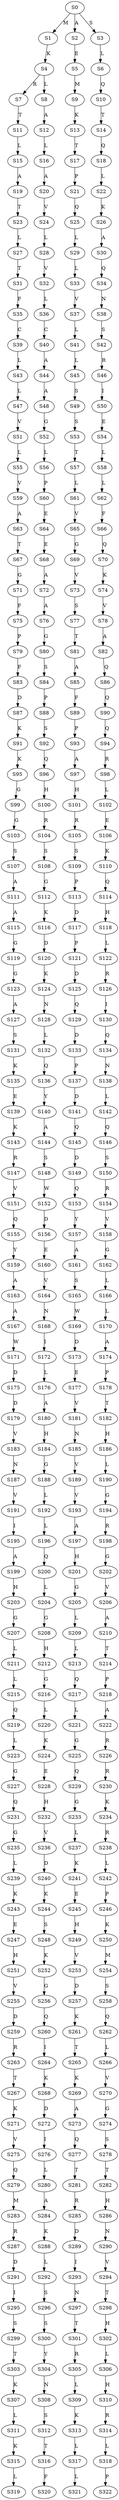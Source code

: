 strict digraph  {
	S0 -> S1 [ label = M ];
	S0 -> S2 [ label = A ];
	S0 -> S3 [ label = S ];
	S1 -> S4 [ label = K ];
	S2 -> S5 [ label = E ];
	S3 -> S6 [ label = L ];
	S4 -> S7 [ label = R ];
	S4 -> S8 [ label = L ];
	S5 -> S9 [ label = M ];
	S6 -> S10 [ label = Q ];
	S7 -> S11 [ label = T ];
	S8 -> S12 [ label = A ];
	S9 -> S13 [ label = K ];
	S10 -> S14 [ label = T ];
	S11 -> S15 [ label = L ];
	S12 -> S16 [ label = L ];
	S13 -> S17 [ label = T ];
	S14 -> S18 [ label = Q ];
	S15 -> S19 [ label = A ];
	S16 -> S20 [ label = A ];
	S17 -> S21 [ label = P ];
	S18 -> S22 [ label = L ];
	S19 -> S23 [ label = T ];
	S20 -> S24 [ label = V ];
	S21 -> S25 [ label = Q ];
	S22 -> S26 [ label = K ];
	S23 -> S27 [ label = L ];
	S24 -> S28 [ label = L ];
	S25 -> S29 [ label = L ];
	S26 -> S30 [ label = A ];
	S27 -> S31 [ label = T ];
	S28 -> S32 [ label = V ];
	S29 -> S33 [ label = L ];
	S30 -> S34 [ label = Q ];
	S31 -> S35 [ label = F ];
	S32 -> S36 [ label = L ];
	S33 -> S37 [ label = V ];
	S34 -> S38 [ label = N ];
	S35 -> S39 [ label = C ];
	S36 -> S40 [ label = C ];
	S37 -> S41 [ label = L ];
	S38 -> S42 [ label = S ];
	S39 -> S43 [ label = L ];
	S40 -> S44 [ label = A ];
	S41 -> S45 [ label = L ];
	S42 -> S46 [ label = R ];
	S43 -> S47 [ label = L ];
	S44 -> S48 [ label = A ];
	S45 -> S49 [ label = S ];
	S46 -> S50 [ label = I ];
	S47 -> S51 [ label = V ];
	S48 -> S52 [ label = G ];
	S49 -> S53 [ label = S ];
	S50 -> S54 [ label = E ];
	S51 -> S55 [ label = L ];
	S52 -> S56 [ label = L ];
	S53 -> S57 [ label = T ];
	S54 -> S58 [ label = L ];
	S55 -> S59 [ label = V ];
	S56 -> S60 [ label = P ];
	S57 -> S61 [ label = L ];
	S58 -> S62 [ label = L ];
	S59 -> S63 [ label = A ];
	S60 -> S64 [ label = E ];
	S61 -> S65 [ label = V ];
	S62 -> S66 [ label = F ];
	S63 -> S67 [ label = T ];
	S64 -> S68 [ label = E ];
	S65 -> S69 [ label = G ];
	S66 -> S70 [ label = Q ];
	S67 -> S71 [ label = G ];
	S68 -> S72 [ label = A ];
	S69 -> S73 [ label = V ];
	S70 -> S74 [ label = K ];
	S71 -> S75 [ label = F ];
	S72 -> S76 [ label = A ];
	S73 -> S77 [ label = S ];
	S74 -> S78 [ label = V ];
	S75 -> S79 [ label = P ];
	S76 -> S80 [ label = G ];
	S77 -> S81 [ label = T ];
	S78 -> S82 [ label = A ];
	S79 -> S83 [ label = F ];
	S80 -> S84 [ label = S ];
	S81 -> S85 [ label = A ];
	S82 -> S86 [ label = Q ];
	S83 -> S87 [ label = D ];
	S84 -> S88 [ label = P ];
	S85 -> S89 [ label = F ];
	S86 -> S90 [ label = Q ];
	S87 -> S91 [ label = K ];
	S88 -> S92 [ label = S ];
	S89 -> S93 [ label = P ];
	S90 -> S94 [ label = Q ];
	S91 -> S95 [ label = K ];
	S92 -> S96 [ label = Q ];
	S93 -> S97 [ label = A ];
	S94 -> S98 [ label = R ];
	S95 -> S99 [ label = G ];
	S96 -> S100 [ label = H ];
	S97 -> S101 [ label = H ];
	S98 -> S102 [ label = L ];
	S99 -> S103 [ label = G ];
	S100 -> S104 [ label = R ];
	S101 -> S105 [ label = R ];
	S102 -> S106 [ label = E ];
	S103 -> S107 [ label = S ];
	S104 -> S108 [ label = S ];
	S105 -> S109 [ label = S ];
	S106 -> S110 [ label = K ];
	S107 -> S111 [ label = A ];
	S108 -> S112 [ label = G ];
	S109 -> S113 [ label = P ];
	S110 -> S114 [ label = Q ];
	S111 -> S115 [ label = A ];
	S112 -> S116 [ label = K ];
	S113 -> S117 [ label = D ];
	S114 -> S118 [ label = H ];
	S115 -> S119 [ label = G ];
	S116 -> S120 [ label = D ];
	S117 -> S121 [ label = P ];
	S118 -> S122 [ label = L ];
	S119 -> S123 [ label = G ];
	S120 -> S124 [ label = K ];
	S121 -> S125 [ label = D ];
	S122 -> S126 [ label = R ];
	S123 -> S127 [ label = A ];
	S124 -> S128 [ label = N ];
	S125 -> S129 [ label = Q ];
	S126 -> S130 [ label = I ];
	S127 -> S131 [ label = S ];
	S128 -> S132 [ label = L ];
	S129 -> S133 [ label = D ];
	S130 -> S134 [ label = Q ];
	S131 -> S135 [ label = K ];
	S132 -> S136 [ label = Q ];
	S133 -> S137 [ label = P ];
	S134 -> S138 [ label = N ];
	S135 -> S139 [ label = E ];
	S136 -> S140 [ label = Y ];
	S137 -> S141 [ label = D ];
	S138 -> S142 [ label = L ];
	S139 -> S143 [ label = K ];
	S140 -> S144 [ label = A ];
	S141 -> S145 [ label = Q ];
	S142 -> S146 [ label = Q ];
	S143 -> S147 [ label = R ];
	S144 -> S148 [ label = S ];
	S145 -> S149 [ label = D ];
	S146 -> S150 [ label = S ];
	S147 -> S151 [ label = V ];
	S148 -> S152 [ label = W ];
	S149 -> S153 [ label = Q ];
	S150 -> S154 [ label = R ];
	S151 -> S155 [ label = Q ];
	S152 -> S156 [ label = D ];
	S153 -> S157 [ label = Y ];
	S154 -> S158 [ label = V ];
	S155 -> S159 [ label = Y ];
	S156 -> S160 [ label = E ];
	S157 -> S161 [ label = A ];
	S158 -> S162 [ label = G ];
	S159 -> S163 [ label = A ];
	S160 -> S164 [ label = V ];
	S161 -> S165 [ label = S ];
	S162 -> S166 [ label = L ];
	S163 -> S167 [ label = A ];
	S164 -> S168 [ label = N ];
	S165 -> S169 [ label = W ];
	S166 -> S170 [ label = L ];
	S167 -> S171 [ label = W ];
	S168 -> S172 [ label = I ];
	S169 -> S173 [ label = D ];
	S170 -> S174 [ label = A ];
	S171 -> S175 [ label = D ];
	S172 -> S176 [ label = L ];
	S173 -> S177 [ label = E ];
	S174 -> S178 [ label = P ];
	S175 -> S179 [ label = D ];
	S176 -> S180 [ label = A ];
	S177 -> S181 [ label = V ];
	S178 -> S182 [ label = T ];
	S179 -> S183 [ label = V ];
	S180 -> S184 [ label = H ];
	S181 -> S185 [ label = N ];
	S182 -> S186 [ label = H ];
	S183 -> S187 [ label = N ];
	S184 -> S188 [ label = G ];
	S185 -> S189 [ label = V ];
	S186 -> S190 [ label = L ];
	S187 -> S191 [ label = V ];
	S188 -> S192 [ label = L ];
	S189 -> S193 [ label = V ];
	S190 -> S194 [ label = G ];
	S191 -> S195 [ label = I ];
	S192 -> S196 [ label = L ];
	S193 -> S197 [ label = A ];
	S194 -> S198 [ label = R ];
	S195 -> S199 [ label = A ];
	S196 -> S200 [ label = Q ];
	S197 -> S201 [ label = H ];
	S198 -> S202 [ label = G ];
	S199 -> S203 [ label = H ];
	S200 -> S204 [ label = L ];
	S201 -> S205 [ label = G ];
	S202 -> S206 [ label = V ];
	S203 -> S207 [ label = G ];
	S204 -> S208 [ label = G ];
	S205 -> S209 [ label = L ];
	S206 -> S210 [ label = A ];
	S207 -> S211 [ label = L ];
	S208 -> S212 [ label = H ];
	S209 -> S213 [ label = L ];
	S210 -> S214 [ label = T ];
	S211 -> S215 [ label = L ];
	S212 -> S216 [ label = G ];
	S213 -> S217 [ label = Q ];
	S214 -> S218 [ label = P ];
	S215 -> S219 [ label = Q ];
	S216 -> S220 [ label = L ];
	S217 -> S221 [ label = L ];
	S218 -> S222 [ label = A ];
	S219 -> S223 [ label = L ];
	S220 -> S224 [ label = K ];
	S221 -> S225 [ label = G ];
	S222 -> S226 [ label = R ];
	S223 -> S227 [ label = G ];
	S224 -> S228 [ label = E ];
	S225 -> S229 [ label = Q ];
	S226 -> S230 [ label = R ];
	S227 -> S231 [ label = Q ];
	S228 -> S232 [ label = H ];
	S229 -> S233 [ label = G ];
	S230 -> S234 [ label = K ];
	S231 -> S235 [ label = G ];
	S232 -> S236 [ label = V ];
	S233 -> S237 [ label = L ];
	S234 -> S238 [ label = R ];
	S235 -> S239 [ label = L ];
	S236 -> S240 [ label = D ];
	S237 -> S241 [ label = K ];
	S238 -> S242 [ label = L ];
	S239 -> S243 [ label = K ];
	S240 -> S244 [ label = K ];
	S241 -> S245 [ label = E ];
	S242 -> S246 [ label = P ];
	S243 -> S247 [ label = E ];
	S244 -> S248 [ label = S ];
	S245 -> S249 [ label = H ];
	S246 -> S250 [ label = K ];
	S247 -> S251 [ label = H ];
	S248 -> S252 [ label = K ];
	S249 -> S253 [ label = V ];
	S250 -> S254 [ label = M ];
	S251 -> S255 [ label = V ];
	S252 -> S256 [ label = G ];
	S253 -> S257 [ label = D ];
	S254 -> S258 [ label = S ];
	S255 -> S259 [ label = D ];
	S256 -> S260 [ label = Q ];
	S257 -> S261 [ label = K ];
	S258 -> S262 [ label = Q ];
	S259 -> S263 [ label = R ];
	S260 -> S264 [ label = I ];
	S261 -> S265 [ label = T ];
	S262 -> S266 [ label = L ];
	S263 -> S267 [ label = T ];
	S264 -> S268 [ label = K ];
	S265 -> S269 [ label = K ];
	S266 -> S270 [ label = V ];
	S267 -> S271 [ label = K ];
	S268 -> S272 [ label = D ];
	S269 -> S273 [ label = A ];
	S270 -> S274 [ label = G ];
	S271 -> S275 [ label = V ];
	S272 -> S276 [ label = I ];
	S273 -> S277 [ label = Q ];
	S274 -> S278 [ label = S ];
	S275 -> S279 [ label = Q ];
	S276 -> S280 [ label = L ];
	S277 -> S281 [ label = T ];
	S278 -> S282 [ label = T ];
	S279 -> S283 [ label = M ];
	S280 -> S284 [ label = A ];
	S281 -> S285 [ label = R ];
	S282 -> S286 [ label = H ];
	S283 -> S287 [ label = R ];
	S284 -> S288 [ label = K ];
	S285 -> S289 [ label = D ];
	S286 -> S290 [ label = N ];
	S287 -> S291 [ label = D ];
	S288 -> S292 [ label = L ];
	S289 -> S293 [ label = I ];
	S290 -> S294 [ label = V ];
	S291 -> S295 [ label = I ];
	S292 -> S296 [ label = S ];
	S293 -> S297 [ label = N ];
	S294 -> S298 [ label = T ];
	S295 -> S299 [ label = S ];
	S296 -> S300 [ label = S ];
	S297 -> S301 [ label = T ];
	S298 -> S302 [ label = H ];
	S299 -> S303 [ label = T ];
	S300 -> S304 [ label = Y ];
	S301 -> S305 [ label = R ];
	S302 -> S306 [ label = L ];
	S303 -> S307 [ label = K ];
	S304 -> S308 [ label = N ];
	S305 -> S309 [ label = L ];
	S306 -> S310 [ label = H ];
	S307 -> S311 [ label = L ];
	S308 -> S312 [ label = S ];
	S309 -> S313 [ label = K ];
	S310 -> S314 [ label = R ];
	S311 -> S315 [ label = K ];
	S312 -> S316 [ label = T ];
	S313 -> S317 [ label = L ];
	S314 -> S318 [ label = L ];
	S315 -> S319 [ label = L ];
	S316 -> S320 [ label = F ];
	S317 -> S321 [ label = L ];
	S318 -> S322 [ label = P ];
}
